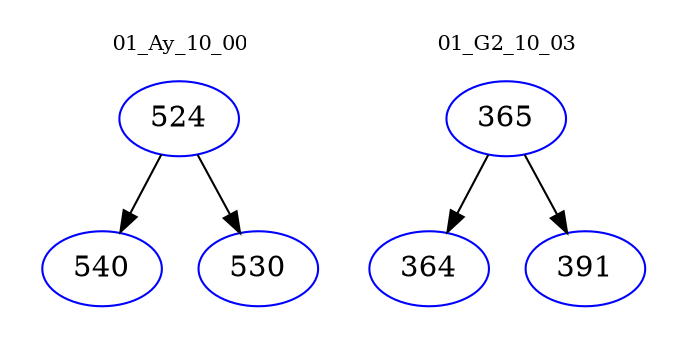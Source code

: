 digraph{
subgraph cluster_0 {
color = white
label = "01_Ay_10_00";
fontsize=10;
T0_524 [label="524", color="blue"]
T0_524 -> T0_540 [color="black"]
T0_540 [label="540", color="blue"]
T0_524 -> T0_530 [color="black"]
T0_530 [label="530", color="blue"]
}
subgraph cluster_1 {
color = white
label = "01_G2_10_03";
fontsize=10;
T1_365 [label="365", color="blue"]
T1_365 -> T1_364 [color="black"]
T1_364 [label="364", color="blue"]
T1_365 -> T1_391 [color="black"]
T1_391 [label="391", color="blue"]
}
}
